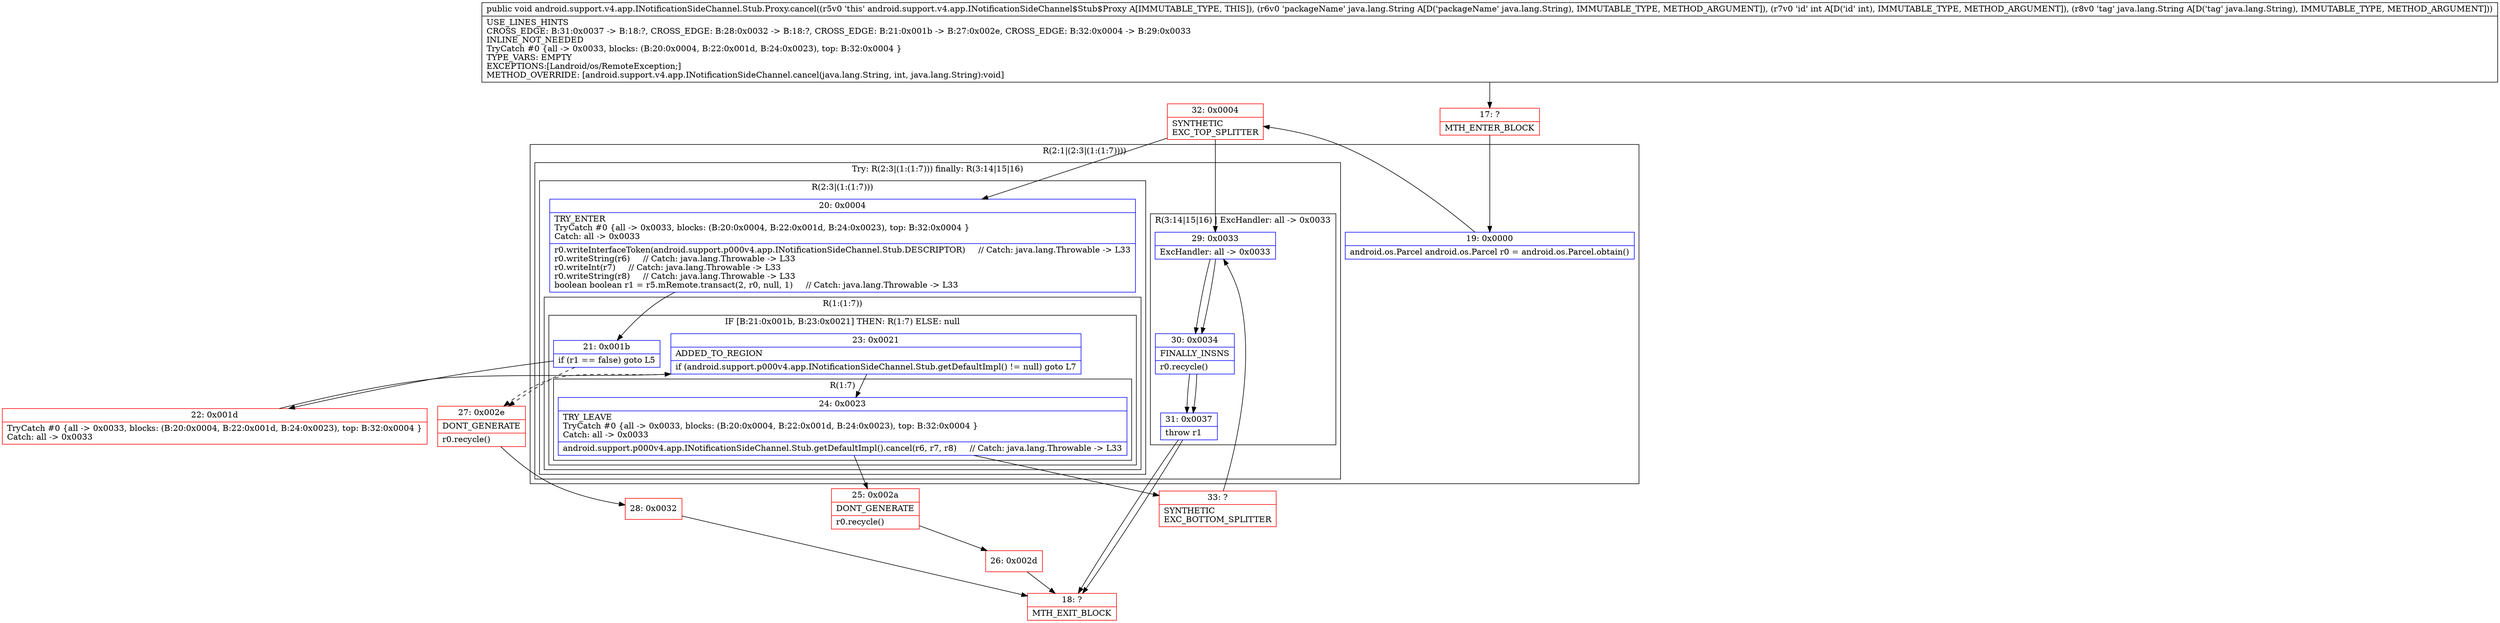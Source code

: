 digraph "CFG forandroid.support.v4.app.INotificationSideChannel.Stub.Proxy.cancel(Ljava\/lang\/String;ILjava\/lang\/String;)V" {
subgraph cluster_Region_559407218 {
label = "R(2:1|(2:3|(1:(1:7))))";
node [shape=record,color=blue];
Node_19 [shape=record,label="{19\:\ 0x0000|android.os.Parcel android.os.Parcel r0 = android.os.Parcel.obtain()\l}"];
subgraph cluster_TryCatchRegion_621187761 {
label = "Try: R(2:3|(1:(1:7))) finally: R(3:14|15|16)";
node [shape=record,color=blue];
subgraph cluster_Region_642042530 {
label = "R(2:3|(1:(1:7)))";
node [shape=record,color=blue];
Node_20 [shape=record,label="{20\:\ 0x0004|TRY_ENTER\lTryCatch #0 \{all \-\> 0x0033, blocks: (B:20:0x0004, B:22:0x001d, B:24:0x0023), top: B:32:0x0004 \}\lCatch: all \-\> 0x0033\l|r0.writeInterfaceToken(android.support.p000v4.app.INotificationSideChannel.Stub.DESCRIPTOR)     \/\/ Catch: java.lang.Throwable \-\> L33\lr0.writeString(r6)     \/\/ Catch: java.lang.Throwable \-\> L33\lr0.writeInt(r7)     \/\/ Catch: java.lang.Throwable \-\> L33\lr0.writeString(r8)     \/\/ Catch: java.lang.Throwable \-\> L33\lboolean boolean r1 = r5.mRemote.transact(2, r0, null, 1)     \/\/ Catch: java.lang.Throwable \-\> L33\l}"];
subgraph cluster_Region_466487440 {
label = "R(1:(1:7))";
node [shape=record,color=blue];
subgraph cluster_IfRegion_1462984264 {
label = "IF [B:21:0x001b, B:23:0x0021] THEN: R(1:7) ELSE: null";
node [shape=record,color=blue];
Node_21 [shape=record,label="{21\:\ 0x001b|if (r1 == false) goto L5\l}"];
Node_23 [shape=record,label="{23\:\ 0x0021|ADDED_TO_REGION\l|if (android.support.p000v4.app.INotificationSideChannel.Stub.getDefaultImpl() != null) goto L7\l}"];
subgraph cluster_Region_1115609158 {
label = "R(1:7)";
node [shape=record,color=blue];
Node_24 [shape=record,label="{24\:\ 0x0023|TRY_LEAVE\lTryCatch #0 \{all \-\> 0x0033, blocks: (B:20:0x0004, B:22:0x001d, B:24:0x0023), top: B:32:0x0004 \}\lCatch: all \-\> 0x0033\l|android.support.p000v4.app.INotificationSideChannel.Stub.getDefaultImpl().cancel(r6, r7, r8)     \/\/ Catch: java.lang.Throwable \-\> L33\l}"];
}
}
}
}
subgraph cluster_Region_1965788021 {
label = "R(3:14|15|16) | ExcHandler: all \-\> 0x0033\l";
node [shape=record,color=blue];
Node_29 [shape=record,label="{29\:\ 0x0033|ExcHandler: all \-\> 0x0033\l}"];
Node_30 [shape=record,label="{30\:\ 0x0034|FINALLY_INSNS\l|r0.recycle()\l}"];
Node_31 [shape=record,label="{31\:\ 0x0037|throw r1\l}"];
}
}
}
subgraph cluster_Region_1965788021 {
label = "R(3:14|15|16) | ExcHandler: all \-\> 0x0033\l";
node [shape=record,color=blue];
Node_29 [shape=record,label="{29\:\ 0x0033|ExcHandler: all \-\> 0x0033\l}"];
Node_30 [shape=record,label="{30\:\ 0x0034|FINALLY_INSNS\l|r0.recycle()\l}"];
Node_31 [shape=record,label="{31\:\ 0x0037|throw r1\l}"];
}
Node_17 [shape=record,color=red,label="{17\:\ ?|MTH_ENTER_BLOCK\l}"];
Node_32 [shape=record,color=red,label="{32\:\ 0x0004|SYNTHETIC\lEXC_TOP_SPLITTER\l}"];
Node_22 [shape=record,color=red,label="{22\:\ 0x001d|TryCatch #0 \{all \-\> 0x0033, blocks: (B:20:0x0004, B:22:0x001d, B:24:0x0023), top: B:32:0x0004 \}\lCatch: all \-\> 0x0033\l}"];
Node_25 [shape=record,color=red,label="{25\:\ 0x002a|DONT_GENERATE\l|r0.recycle()\l}"];
Node_26 [shape=record,color=red,label="{26\:\ 0x002d}"];
Node_18 [shape=record,color=red,label="{18\:\ ?|MTH_EXIT_BLOCK\l}"];
Node_33 [shape=record,color=red,label="{33\:\ ?|SYNTHETIC\lEXC_BOTTOM_SPLITTER\l}"];
Node_27 [shape=record,color=red,label="{27\:\ 0x002e|DONT_GENERATE\l|r0.recycle()\l}"];
Node_28 [shape=record,color=red,label="{28\:\ 0x0032}"];
MethodNode[shape=record,label="{public void android.support.v4.app.INotificationSideChannel.Stub.Proxy.cancel((r5v0 'this' android.support.v4.app.INotificationSideChannel$Stub$Proxy A[IMMUTABLE_TYPE, THIS]), (r6v0 'packageName' java.lang.String A[D('packageName' java.lang.String), IMMUTABLE_TYPE, METHOD_ARGUMENT]), (r7v0 'id' int A[D('id' int), IMMUTABLE_TYPE, METHOD_ARGUMENT]), (r8v0 'tag' java.lang.String A[D('tag' java.lang.String), IMMUTABLE_TYPE, METHOD_ARGUMENT]))  | USE_LINES_HINTS\lCROSS_EDGE: B:31:0x0037 \-\> B:18:?, CROSS_EDGE: B:28:0x0032 \-\> B:18:?, CROSS_EDGE: B:21:0x001b \-\> B:27:0x002e, CROSS_EDGE: B:32:0x0004 \-\> B:29:0x0033\lINLINE_NOT_NEEDED\lTryCatch #0 \{all \-\> 0x0033, blocks: (B:20:0x0004, B:22:0x001d, B:24:0x0023), top: B:32:0x0004 \}\lTYPE_VARS: EMPTY\lEXCEPTIONS:[Landroid\/os\/RemoteException;]\lMETHOD_OVERRIDE: [android.support.v4.app.INotificationSideChannel.cancel(java.lang.String, int, java.lang.String):void]\l}"];
MethodNode -> Node_17;Node_19 -> Node_32;
Node_20 -> Node_21;
Node_21 -> Node_22;
Node_21 -> Node_27[style=dashed];
Node_23 -> Node_24;
Node_23 -> Node_27[style=dashed];
Node_24 -> Node_25;
Node_24 -> Node_33;
Node_29 -> Node_30;
Node_30 -> Node_31;
Node_31 -> Node_18;
Node_29 -> Node_30;
Node_30 -> Node_31;
Node_31 -> Node_18;
Node_17 -> Node_19;
Node_32 -> Node_20;
Node_32 -> Node_29;
Node_22 -> Node_23;
Node_25 -> Node_26;
Node_26 -> Node_18;
Node_33 -> Node_29;
Node_27 -> Node_28;
Node_28 -> Node_18;
}

